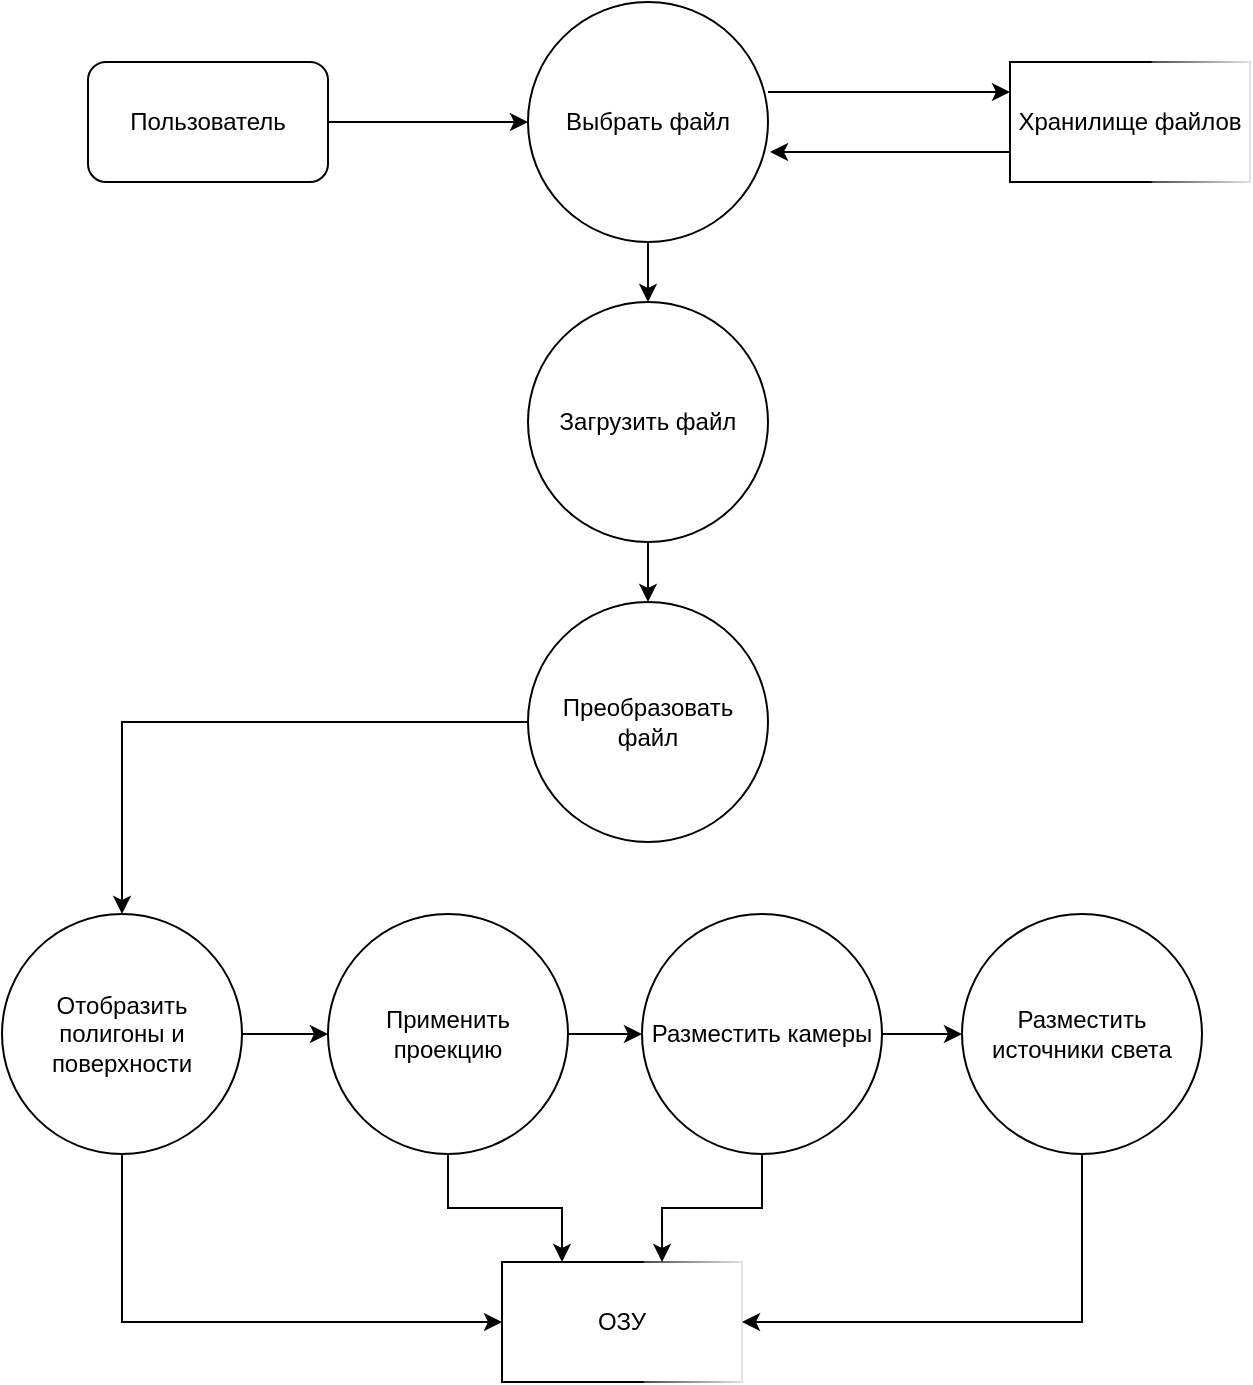 <mxfile version="14.6.6" type="device" pages="8"><diagram id="wHX5zQZdK0YFig0FSWx_" name="1. Загрузка сцены"><mxGraphModel dx="1422" dy="1872" grid="1" gridSize="10" guides="1" tooltips="1" connect="1" arrows="1" fold="1" page="1" pageScale="1" pageWidth="827" pageHeight="1169" math="0" shadow="0"><root><mxCell id="0"/><mxCell id="1" parent="0"/><mxCell id="iFy4hV7i-i_wY7on4dMP-12" value="" style="edgeStyle=orthogonalEdgeStyle;rounded=0;orthogonalLoop=1;jettySize=auto;html=1;" parent="1" source="iFy4hV7i-i_wY7on4dMP-2" target="iFy4hV7i-i_wY7on4dMP-4" edge="1"><mxGeometry relative="1" as="geometry"/></mxCell><mxCell id="iFy4hV7i-i_wY7on4dMP-2" value="Пользователь" style="rounded=1;whiteSpace=wrap;html=1;" parent="1" vertex="1"><mxGeometry x="123" y="-1070" width="120" height="60" as="geometry"/></mxCell><mxCell id="iFy4hV7i-i_wY7on4dMP-11" value="" style="edgeStyle=orthogonalEdgeStyle;rounded=0;orthogonalLoop=1;jettySize=auto;html=1;" parent="1" source="iFy4hV7i-i_wY7on4dMP-4" target="iFy4hV7i-i_wY7on4dMP-9" edge="1"><mxGeometry relative="1" as="geometry"/></mxCell><mxCell id="iFy4hV7i-i_wY7on4dMP-4" value="Выбрать файл" style="ellipse;whiteSpace=wrap;html=1;" parent="1" vertex="1"><mxGeometry x="343" y="-1100" width="120" height="120" as="geometry"/></mxCell><mxCell id="iFy4hV7i-i_wY7on4dMP-5" value="Хранилище файлов" style="rounded=0;whiteSpace=wrap;html=1;perimeterSpacing=0;shadow=0;sketch=0;glass=1;direction=south;" parent="1" vertex="1"><mxGeometry x="584" y="-1070" width="120" height="60" as="geometry"/></mxCell><mxCell id="iFy4hV7i-i_wY7on4dMP-6" value="" style="endArrow=classic;html=1;entryX=0.25;entryY=1;entryDx=0;entryDy=0;" parent="1" target="iFy4hV7i-i_wY7on4dMP-5" edge="1"><mxGeometry width="50" height="50" relative="1" as="geometry"><mxPoint x="463" y="-1055" as="sourcePoint"/><mxPoint x="504" y="-800" as="targetPoint"/></mxGeometry></mxCell><mxCell id="iFy4hV7i-i_wY7on4dMP-7" value="" style="endArrow=classic;html=1;exitX=0.75;exitY=1;exitDx=0;exitDy=0;entryX=1;entryY=0.625;entryDx=0;entryDy=0;entryPerimeter=0;" parent="1" source="iFy4hV7i-i_wY7on4dMP-5" edge="1"><mxGeometry width="50" height="50" relative="1" as="geometry"><mxPoint x="454" y="-750" as="sourcePoint"/><mxPoint x="464" y="-1025" as="targetPoint"/></mxGeometry></mxCell><mxCell id="iFy4hV7i-i_wY7on4dMP-18" value="" style="edgeStyle=orthogonalEdgeStyle;rounded=0;orthogonalLoop=1;jettySize=auto;html=1;" parent="1" source="iFy4hV7i-i_wY7on4dMP-9" target="iFy4hV7i-i_wY7on4dMP-17" edge="1"><mxGeometry relative="1" as="geometry"/></mxCell><mxCell id="iFy4hV7i-i_wY7on4dMP-9" value="Загрузить файл" style="ellipse;whiteSpace=wrap;html=1;" parent="1" vertex="1"><mxGeometry x="343" y="-950" width="120" height="120" as="geometry"/></mxCell><mxCell id="iFy4hV7i-i_wY7on4dMP-20" value="" style="edgeStyle=orthogonalEdgeStyle;rounded=0;orthogonalLoop=1;jettySize=auto;html=1;" parent="1" source="iFy4hV7i-i_wY7on4dMP-17" target="iFy4hV7i-i_wY7on4dMP-19" edge="1"><mxGeometry relative="1" as="geometry"/></mxCell><mxCell id="iFy4hV7i-i_wY7on4dMP-17" value="Преобразовать файл" style="ellipse;whiteSpace=wrap;html=1;" parent="1" vertex="1"><mxGeometry x="343" y="-800" width="120" height="120" as="geometry"/></mxCell><mxCell id="iFy4hV7i-i_wY7on4dMP-25" value="" style="edgeStyle=orthogonalEdgeStyle;rounded=0;orthogonalLoop=1;jettySize=auto;html=1;" parent="1" source="iFy4hV7i-i_wY7on4dMP-19" target="iFy4hV7i-i_wY7on4dMP-24" edge="1"><mxGeometry relative="1" as="geometry"/></mxCell><mxCell id="iFy4hV7i-i_wY7on4dMP-31" style="edgeStyle=orthogonalEdgeStyle;rounded=0;orthogonalLoop=1;jettySize=auto;html=1;exitX=0.5;exitY=1;exitDx=0;exitDy=0;entryX=0.5;entryY=1;entryDx=0;entryDy=0;" parent="1" source="iFy4hV7i-i_wY7on4dMP-19" target="iFy4hV7i-i_wY7on4dMP-21" edge="1"><mxGeometry relative="1" as="geometry"/></mxCell><mxCell id="iFy4hV7i-i_wY7on4dMP-19" value="Отобразить полигоны и поверхности" style="ellipse;whiteSpace=wrap;html=1;" parent="1" vertex="1"><mxGeometry x="80" y="-644" width="120" height="120" as="geometry"/></mxCell><mxCell id="iFy4hV7i-i_wY7on4dMP-21" value="ОЗУ" style="rounded=0;whiteSpace=wrap;html=1;perimeterSpacing=0;shadow=0;sketch=0;glass=1;direction=south;" parent="1" vertex="1"><mxGeometry x="330" y="-470" width="120" height="60" as="geometry"/></mxCell><mxCell id="iFy4hV7i-i_wY7on4dMP-28" value="" style="edgeStyle=orthogonalEdgeStyle;rounded=0;orthogonalLoop=1;jettySize=auto;html=1;" parent="1" source="iFy4hV7i-i_wY7on4dMP-24" target="iFy4hV7i-i_wY7on4dMP-27" edge="1"><mxGeometry relative="1" as="geometry"/></mxCell><mxCell id="iFy4hV7i-i_wY7on4dMP-32" style="edgeStyle=orthogonalEdgeStyle;rounded=0;orthogonalLoop=1;jettySize=auto;html=1;exitX=0.5;exitY=1;exitDx=0;exitDy=0;entryX=0;entryY=0.75;entryDx=0;entryDy=0;" parent="1" source="iFy4hV7i-i_wY7on4dMP-24" target="iFy4hV7i-i_wY7on4dMP-21" edge="1"><mxGeometry relative="1" as="geometry"/></mxCell><mxCell id="iFy4hV7i-i_wY7on4dMP-24" value="Применить проекцию" style="ellipse;whiteSpace=wrap;html=1;" parent="1" vertex="1"><mxGeometry x="243" y="-644" width="120" height="120" as="geometry"/></mxCell><mxCell id="iFy4hV7i-i_wY7on4dMP-30" value="" style="edgeStyle=orthogonalEdgeStyle;rounded=0;orthogonalLoop=1;jettySize=auto;html=1;" parent="1" source="iFy4hV7i-i_wY7on4dMP-27" target="iFy4hV7i-i_wY7on4dMP-29" edge="1"><mxGeometry relative="1" as="geometry"/></mxCell><mxCell id="iFy4hV7i-i_wY7on4dMP-33" style="edgeStyle=orthogonalEdgeStyle;rounded=0;orthogonalLoop=1;jettySize=auto;html=1;exitX=0.5;exitY=1;exitDx=0;exitDy=0;entryX=0;entryY=0.333;entryDx=0;entryDy=0;entryPerimeter=0;" parent="1" source="iFy4hV7i-i_wY7on4dMP-27" target="iFy4hV7i-i_wY7on4dMP-21" edge="1"><mxGeometry relative="1" as="geometry"/></mxCell><mxCell id="iFy4hV7i-i_wY7on4dMP-27" value="Разместить камеры" style="ellipse;whiteSpace=wrap;html=1;" parent="1" vertex="1"><mxGeometry x="400" y="-644" width="120" height="120" as="geometry"/></mxCell><mxCell id="iFy4hV7i-i_wY7on4dMP-34" style="edgeStyle=orthogonalEdgeStyle;rounded=0;orthogonalLoop=1;jettySize=auto;html=1;exitX=0.5;exitY=1;exitDx=0;exitDy=0;entryX=0.5;entryY=0;entryDx=0;entryDy=0;" parent="1" source="iFy4hV7i-i_wY7on4dMP-29" target="iFy4hV7i-i_wY7on4dMP-21" edge="1"><mxGeometry relative="1" as="geometry"/></mxCell><mxCell id="iFy4hV7i-i_wY7on4dMP-29" value="Разместить источники света" style="ellipse;whiteSpace=wrap;html=1;" parent="1" vertex="1"><mxGeometry x="560" y="-644" width="120" height="120" as="geometry"/></mxCell></root></mxGraphModel></diagram><diagram id="L2gtxRwTy8bynWEjWMCb" name="2. Добавление камеры"><mxGraphModel dx="1422" dy="703" grid="1" gridSize="10" guides="1" tooltips="1" connect="1" arrows="1" fold="1" page="1" pageScale="1" pageWidth="827" pageHeight="1169" math="0" shadow="0"><root><mxCell id="F-po1ZoRRb2pLryuzAt8-0"/><mxCell id="F-po1ZoRRb2pLryuzAt8-1" parent="F-po1ZoRRb2pLryuzAt8-0"/><mxCell id="rPnSMXdb9nSs1O3ZMp4N-0" value="Пользователь" style="rounded=1;whiteSpace=wrap;html=1;" vertex="1" parent="F-po1ZoRRb2pLryuzAt8-1"><mxGeometry x="80" y="80" width="120" height="60" as="geometry"/></mxCell><mxCell id="G6WlZ9IbRoCDX2m006No-0" value="Нажал добавить камеру" style="ellipse;whiteSpace=wrap;html=1;" vertex="1" parent="F-po1ZoRRb2pLryuzAt8-1"><mxGeometry x="280" y="50" width="120" height="120" as="geometry"/></mxCell><mxCell id="G6WlZ9IbRoCDX2m006No-1" value="Добавить камеру в список доступных камер" style="ellipse;whiteSpace=wrap;html=1;" vertex="1" parent="F-po1ZoRRb2pLryuzAt8-1"><mxGeometry x="280" y="200" width="120" height="120" as="geometry"/></mxCell><mxCell id="G6WlZ9IbRoCDX2m006No-2" value="Отобразить камеру" style="ellipse;whiteSpace=wrap;html=1;" vertex="1" parent="F-po1ZoRRb2pLryuzAt8-1"><mxGeometry x="280" y="360" width="120" height="120" as="geometry"/></mxCell><mxCell id="G6WlZ9IbRoCDX2m006No-3" value="" style="endArrow=classic;html=1;exitX=1;exitY=0.5;exitDx=0;exitDy=0;" edge="1" parent="F-po1ZoRRb2pLryuzAt8-1" source="G6WlZ9IbRoCDX2m006No-1"><mxGeometry width="50" height="50" relative="1" as="geometry"><mxPoint x="390" y="260" as="sourcePoint"/><mxPoint x="520" y="260" as="targetPoint"/></mxGeometry></mxCell><mxCell id="H9Jf4IGJdIyYA8Ra8Ssa-0" value="ОЗУ" style="rounded=0;whiteSpace=wrap;html=1;perimeterSpacing=0;shadow=0;sketch=0;glass=1;direction=south;" vertex="1" parent="F-po1ZoRRb2pLryuzAt8-1"><mxGeometry x="520" y="230" width="120" height="60" as="geometry"/></mxCell><mxCell id="H9Jf4IGJdIyYA8Ra8Ssa-1" value="" style="endArrow=classic;html=1;exitX=0.5;exitY=1;exitDx=0;exitDy=0;entryX=0.5;entryY=0;entryDx=0;entryDy=0;" edge="1" parent="F-po1ZoRRb2pLryuzAt8-1" source="G6WlZ9IbRoCDX2m006No-1" target="G6WlZ9IbRoCDX2m006No-2"><mxGeometry width="50" height="50" relative="1" as="geometry"><mxPoint x="390" y="260" as="sourcePoint"/><mxPoint x="440" y="210" as="targetPoint"/></mxGeometry></mxCell><mxCell id="H9Jf4IGJdIyYA8Ra8Ssa-2" value="" style="endArrow=classic;html=1;exitX=1;exitY=0.5;exitDx=0;exitDy=0;entryX=0;entryY=0.5;entryDx=0;entryDy=0;" edge="1" parent="F-po1ZoRRb2pLryuzAt8-1" source="rPnSMXdb9nSs1O3ZMp4N-0" target="G6WlZ9IbRoCDX2m006No-0"><mxGeometry width="50" height="50" relative="1" as="geometry"><mxPoint x="390" y="260" as="sourcePoint"/><mxPoint x="440" y="210" as="targetPoint"/></mxGeometry></mxCell><mxCell id="H9Jf4IGJdIyYA8Ra8Ssa-3" value="" style="endArrow=classic;html=1;exitX=0.5;exitY=1;exitDx=0;exitDy=0;entryX=0.5;entryY=0;entryDx=0;entryDy=0;" edge="1" parent="F-po1ZoRRb2pLryuzAt8-1" source="G6WlZ9IbRoCDX2m006No-0" target="G6WlZ9IbRoCDX2m006No-1"><mxGeometry width="50" height="50" relative="1" as="geometry"><mxPoint x="390" y="260" as="sourcePoint"/><mxPoint x="440" y="210" as="targetPoint"/></mxGeometry></mxCell><mxCell id="BdBFTg50wr82WFrUAto3-0" value="" style="endArrow=classic;html=1;exitX=1;exitY=0.5;exitDx=0;exitDy=0;" edge="1" parent="F-po1ZoRRb2pLryuzAt8-1" source="G6WlZ9IbRoCDX2m006No-2"><mxGeometry width="50" height="50" relative="1" as="geometry"><mxPoint x="390" y="310" as="sourcePoint"/><mxPoint x="520" y="420" as="targetPoint"/></mxGeometry></mxCell><mxCell id="BdBFTg50wr82WFrUAto3-1" value="Сцена" style="rounded=0;whiteSpace=wrap;html=1;perimeterSpacing=0;shadow=0;sketch=0;glass=1;direction=south;" vertex="1" parent="F-po1ZoRRb2pLryuzAt8-1"><mxGeometry x="520" y="390" width="120" height="60" as="geometry"/></mxCell></root></mxGraphModel></diagram><diagram id="PYS89tYD2cWFUAVpbRUz" name="3 Редактирование камеры"><mxGraphModel dx="1422" dy="703" grid="1" gridSize="10" guides="1" tooltips="1" connect="1" arrows="1" fold="1" page="1" pageScale="1" pageWidth="827" pageHeight="1169" math="0" shadow="0"><root><mxCell id="u7exsK89DWiM8HYAMMQn-0"/><mxCell id="u7exsK89DWiM8HYAMMQn-1" parent="u7exsK89DWiM8HYAMMQn-0"/><mxCell id="wjiImEH1DrRBjjXvM3NI-0" value="Пользователь" style="rounded=1;whiteSpace=wrap;html=1;" parent="u7exsK89DWiM8HYAMMQn-1" vertex="1"><mxGeometry x="80" y="120" width="120" height="60" as="geometry"/></mxCell><mxCell id="wjiImEH1DrRBjjXvM3NI-2" value="Изменят координаты камеры" style="ellipse;whiteSpace=wrap;html=1;aspect=fixed;" parent="u7exsK89DWiM8HYAMMQn-1" vertex="1"><mxGeometry x="280" y="240" width="110" height="110" as="geometry"/></mxCell><mxCell id="8gbyr2YSXskLJUW-V0I6-0" value="" style="endArrow=classic;html=1;entryX=0;entryY=0.5;entryDx=0;entryDy=0;" parent="u7exsK89DWiM8HYAMMQn-1" target="h_z9DDsKHvJSYZAG1OeI-3" edge="1"><mxGeometry width="50" height="50" relative="1" as="geometry"><mxPoint x="200" y="150" as="sourcePoint"/><mxPoint x="440" y="330" as="targetPoint"/></mxGeometry></mxCell><mxCell id="h_z9DDsKHvJSYZAG1OeI-0" value="ОЗУ" style="rounded=0;whiteSpace=wrap;html=1;perimeterSpacing=0;shadow=0;sketch=0;glass=1;direction=south;" parent="u7exsK89DWiM8HYAMMQn-1" vertex="1"><mxGeometry x="510" y="265" width="120" height="60" as="geometry"/></mxCell><mxCell id="h_z9DDsKHvJSYZAG1OeI-8" value="" style="edgeStyle=orthogonalEdgeStyle;rounded=0;orthogonalLoop=1;jettySize=auto;html=1;" parent="u7exsK89DWiM8HYAMMQn-1" source="h_z9DDsKHvJSYZAG1OeI-3" target="wjiImEH1DrRBjjXvM3NI-2" edge="1"><mxGeometry relative="1" as="geometry"/></mxCell><mxCell id="h_z9DDsKHvJSYZAG1OeI-3" value="Двигает камеру за гизмос" style="ellipse;whiteSpace=wrap;html=1;aspect=fixed;" parent="u7exsK89DWiM8HYAMMQn-1" vertex="1"><mxGeometry x="280" y="95" width="110" height="110" as="geometry"/></mxCell><mxCell id="uXNB5jR8bKI6TNHG9Yg5-0" value="" style="endArrow=classic;html=1;entryX=0;entryY=0.5;entryDx=0;entryDy=0;rounded=0;" edge="1" parent="u7exsK89DWiM8HYAMMQn-1" target="wjiImEH1DrRBjjXvM3NI-2"><mxGeometry width="50" height="50" relative="1" as="geometry"><mxPoint x="240" y="150" as="sourcePoint"/><mxPoint x="440" y="320" as="targetPoint"/><Array as="points"><mxPoint x="240" y="295"/></Array></mxGeometry></mxCell><mxCell id="uXNB5jR8bKI6TNHG9Yg5-1" value="" style="endArrow=classic;html=1;exitX=1;exitY=0.5;exitDx=0;exitDy=0;entryX=0.5;entryY=1;entryDx=0;entryDy=0;" edge="1" parent="u7exsK89DWiM8HYAMMQn-1" source="wjiImEH1DrRBjjXvM3NI-2" target="h_z9DDsKHvJSYZAG1OeI-0"><mxGeometry width="50" height="50" relative="1" as="geometry"><mxPoint x="390" y="370" as="sourcePoint"/><mxPoint x="440" y="320" as="targetPoint"/></mxGeometry></mxCell><mxCell id="Sal486Y425mbN5yifP2d-0" value="Отобразить камеру" style="ellipse;whiteSpace=wrap;html=1;" vertex="1" parent="u7exsK89DWiM8HYAMMQn-1"><mxGeometry x="275" y="390" width="120" height="120" as="geometry"/></mxCell><mxCell id="Sal486Y425mbN5yifP2d-1" value="" style="endArrow=classic;html=1;exitX=1;exitY=0.5;exitDx=0;exitDy=0;entryX=0.5;entryY=1;entryDx=0;entryDy=0;" edge="1" parent="u7exsK89DWiM8HYAMMQn-1" source="Sal486Y425mbN5yifP2d-0" target="Sal486Y425mbN5yifP2d-2"><mxGeometry width="50" height="50" relative="1" as="geometry"><mxPoint x="390" y="340" as="sourcePoint"/><mxPoint x="520" y="450" as="targetPoint"/></mxGeometry></mxCell><mxCell id="Sal486Y425mbN5yifP2d-2" value="Сцена" style="rounded=0;whiteSpace=wrap;html=1;perimeterSpacing=0;shadow=0;sketch=0;glass=1;direction=south;" vertex="1" parent="u7exsK89DWiM8HYAMMQn-1"><mxGeometry x="510" y="420" width="120" height="60" as="geometry"/></mxCell><mxCell id="Sal486Y425mbN5yifP2d-3" value="" style="endArrow=classic;html=1;exitX=0.5;exitY=1;exitDx=0;exitDy=0;entryX=0.5;entryY=0;entryDx=0;entryDy=0;" edge="1" parent="u7exsK89DWiM8HYAMMQn-1" source="wjiImEH1DrRBjjXvM3NI-2" target="Sal486Y425mbN5yifP2d-0"><mxGeometry width="50" height="50" relative="1" as="geometry"><mxPoint x="390" y="370" as="sourcePoint"/><mxPoint x="440" y="320" as="targetPoint"/></mxGeometry></mxCell></root></mxGraphModel></diagram><diagram id="GAtJqUrTTC6IxfNYXQbZ" name="4. Удаление камеры"><mxGraphModel dx="1422" dy="703" grid="1" gridSize="10" guides="1" tooltips="1" connect="1" arrows="1" fold="1" page="1" pageScale="1" pageWidth="827" pageHeight="1169" math="0" shadow="0"><root><mxCell id="kO7oUEWqsqiJ01yDoDvi-0"/><mxCell id="kO7oUEWqsqiJ01yDoDvi-1" parent="kO7oUEWqsqiJ01yDoDvi-0"/><mxCell id="Ea5MhOUzQmw2bOOr71Ak-0" value="Пользователь" style="rounded=1;whiteSpace=wrap;html=1;" vertex="1" parent="kO7oUEWqsqiJ01yDoDvi-1"><mxGeometry x="80" y="120" width="120" height="60" as="geometry"/></mxCell><mxCell id="Ea5MhOUzQmw2bOOr71Ak-1" value="Удалить камеру" style="ellipse;whiteSpace=wrap;html=1;aspect=fixed;" vertex="1" parent="kO7oUEWqsqiJ01yDoDvi-1"><mxGeometry x="280" y="240" width="110" height="110" as="geometry"/></mxCell><mxCell id="Ea5MhOUzQmw2bOOr71Ak-2" value="" style="endArrow=classic;html=1;entryX=0;entryY=0.5;entryDx=0;entryDy=0;" edge="1" parent="kO7oUEWqsqiJ01yDoDvi-1" target="Ea5MhOUzQmw2bOOr71Ak-5"><mxGeometry width="50" height="50" relative="1" as="geometry"><mxPoint x="200" y="150" as="sourcePoint"/><mxPoint x="440" y="330" as="targetPoint"/></mxGeometry></mxCell><mxCell id="Ea5MhOUzQmw2bOOr71Ak-3" value="ОЗУ" style="rounded=0;whiteSpace=wrap;html=1;perimeterSpacing=0;shadow=0;sketch=0;glass=1;direction=south;" vertex="1" parent="kO7oUEWqsqiJ01yDoDvi-1"><mxGeometry x="510" y="265" width="120" height="60" as="geometry"/></mxCell><mxCell id="Ea5MhOUzQmw2bOOr71Ak-4" value="" style="edgeStyle=orthogonalEdgeStyle;rounded=0;orthogonalLoop=1;jettySize=auto;html=1;" edge="1" parent="kO7oUEWqsqiJ01yDoDvi-1" source="Ea5MhOUzQmw2bOOr71Ak-5" target="Ea5MhOUzQmw2bOOr71Ak-1"><mxGeometry relative="1" as="geometry"/></mxCell><mxCell id="Ea5MhOUzQmw2bOOr71Ak-5" value="Выбрать камеру для удаления" style="ellipse;whiteSpace=wrap;html=1;aspect=fixed;" vertex="1" parent="kO7oUEWqsqiJ01yDoDvi-1"><mxGeometry x="280" y="95" width="110" height="110" as="geometry"/></mxCell><mxCell id="Ea5MhOUzQmw2bOOr71Ak-7" value="" style="endArrow=classic;html=1;exitX=1;exitY=0.5;exitDx=0;exitDy=0;entryX=0.5;entryY=1;entryDx=0;entryDy=0;" edge="1" parent="kO7oUEWqsqiJ01yDoDvi-1" source="Ea5MhOUzQmw2bOOr71Ak-1" target="Ea5MhOUzQmw2bOOr71Ak-3"><mxGeometry width="50" height="50" relative="1" as="geometry"><mxPoint x="390" y="370" as="sourcePoint"/><mxPoint x="440" y="320" as="targetPoint"/></mxGeometry></mxCell><mxCell id="Ea5MhOUzQmw2bOOr71Ak-12" value="Удалить камеру&lt;br&gt;со сцены" style="ellipse;whiteSpace=wrap;html=1;aspect=fixed;" vertex="1" parent="kO7oUEWqsqiJ01yDoDvi-1"><mxGeometry x="280" y="400" width="110" height="110" as="geometry"/></mxCell><mxCell id="Ea5MhOUzQmw2bOOr71Ak-13" value="" style="endArrow=classic;html=1;exitX=0.5;exitY=1;exitDx=0;exitDy=0;entryX=0.5;entryY=0;entryDx=0;entryDy=0;" edge="1" parent="kO7oUEWqsqiJ01yDoDvi-1" source="Ea5MhOUzQmw2bOOr71Ak-1" target="Ea5MhOUzQmw2bOOr71Ak-12"><mxGeometry width="50" height="50" relative="1" as="geometry"><mxPoint x="390" y="400" as="sourcePoint"/><mxPoint x="440" y="350" as="targetPoint"/></mxGeometry></mxCell></root></mxGraphModel></diagram><diagram id="ldpvPwlqIAzBgAJAuHBf" name="- Манипуляции с освещением"><mxGraphModel dx="1422" dy="703" grid="1" gridSize="10" guides="1" tooltips="1" connect="1" arrows="1" fold="1" page="1" pageScale="1" pageWidth="827" pageHeight="1169" math="0" shadow="0"><root><mxCell id="NEDpXRc_ZG9diGuqLRm_-0"/><mxCell id="NEDpXRc_ZG9diGuqLRm_-1" parent="NEDpXRc_ZG9diGuqLRm_-0"/><mxCell id="Pdcc5h1C9O92RgmgP_80-0" value="Пользователь" style="rounded=1;whiteSpace=wrap;html=1;" parent="NEDpXRc_ZG9diGuqLRm_-1" vertex="1"><mxGeometry x="80" y="120" width="120" height="60" as="geometry"/></mxCell><mxCell id="Pdcc5h1C9O92RgmgP_80-1" style="edgeStyle=orthogonalEdgeStyle;rounded=0;orthogonalLoop=1;jettySize=auto;html=1;exitX=1;exitY=0.5;exitDx=0;exitDy=0;entryX=1;entryY=0.583;entryDx=0;entryDy=0;entryPerimeter=0;" parent="NEDpXRc_ZG9diGuqLRm_-1" source="Pdcc5h1C9O92RgmgP_80-2" target="Pdcc5h1C9O92RgmgP_80-4" edge="1"><mxGeometry relative="1" as="geometry"/></mxCell><mxCell id="Pdcc5h1C9O92RgmgP_80-2" value="Манипуляции&lt;br&gt;с источником&lt;br&gt;света" style="ellipse;whiteSpace=wrap;html=1;aspect=fixed;" parent="NEDpXRc_ZG9diGuqLRm_-1" vertex="1"><mxGeometry x="280" y="240" width="110" height="110" as="geometry"/></mxCell><mxCell id="Pdcc5h1C9O92RgmgP_80-3" value="" style="endArrow=classic;html=1;entryX=0;entryY=0.5;entryDx=0;entryDy=0;" parent="NEDpXRc_ZG9diGuqLRm_-1" target="Pdcc5h1C9O92RgmgP_80-7" edge="1"><mxGeometry width="50" height="50" relative="1" as="geometry"><mxPoint x="200" y="150" as="sourcePoint"/><mxPoint x="440" y="330" as="targetPoint"/></mxGeometry></mxCell><mxCell id="Pdcc5h1C9O92RgmgP_80-4" value="Сцена" style="rounded=0;whiteSpace=wrap;html=1;perimeterSpacing=0;shadow=0;sketch=0;glass=1;direction=south;" parent="NEDpXRc_ZG9diGuqLRm_-1" vertex="1"><mxGeometry x="510" y="120" width="120" height="60" as="geometry"/></mxCell><mxCell id="Pdcc5h1C9O92RgmgP_80-5" value="" style="endArrow=classic;html=1;entryX=0.25;entryY=1;entryDx=0;entryDy=0;" parent="NEDpXRc_ZG9diGuqLRm_-1" target="Pdcc5h1C9O92RgmgP_80-4" edge="1"><mxGeometry width="50" height="50" relative="1" as="geometry"><mxPoint x="392" y="135" as="sourcePoint"/><mxPoint x="440" y="330" as="targetPoint"/></mxGeometry></mxCell><mxCell id="Pdcc5h1C9O92RgmgP_80-6" value="" style="edgeStyle=orthogonalEdgeStyle;rounded=0;orthogonalLoop=1;jettySize=auto;html=1;" parent="NEDpXRc_ZG9diGuqLRm_-1" source="Pdcc5h1C9O92RgmgP_80-7" target="Pdcc5h1C9O92RgmgP_80-2" edge="1"><mxGeometry relative="1" as="geometry"/></mxCell><mxCell id="Pdcc5h1C9O92RgmgP_80-7" value="Выбор источника&lt;br&gt;света" style="ellipse;whiteSpace=wrap;html=1;aspect=fixed;" parent="NEDpXRc_ZG9diGuqLRm_-1" vertex="1"><mxGeometry x="280" y="95" width="110" height="110" as="geometry"/></mxCell><mxCell id="Pdcc5h1C9O92RgmgP_80-8" value="" style="endArrow=classic;html=1;exitX=0.633;exitY=1.017;exitDx=0;exitDy=0;exitPerimeter=0;entryX=1.018;entryY=0.582;entryDx=0;entryDy=0;entryPerimeter=0;" parent="NEDpXRc_ZG9diGuqLRm_-1" source="Pdcc5h1C9O92RgmgP_80-4" target="Pdcc5h1C9O92RgmgP_80-7" edge="1"><mxGeometry width="50" height="50" relative="1" as="geometry"><mxPoint x="390" y="390" as="sourcePoint"/><mxPoint x="440" y="340" as="targetPoint"/></mxGeometry></mxCell></root></mxGraphModel></diagram><diagram id="xigyRdEgZgJG0iJHwmRR" name="- Манипуляции с полигонами"><mxGraphModel dx="1422" dy="703" grid="1" gridSize="10" guides="1" tooltips="1" connect="1" arrows="1" fold="1" page="1" pageScale="1" pageWidth="827" pageHeight="1169" math="0" shadow="0"><root><mxCell id="sN5-bN-5FfkDqnTMSJ6F-0"/><mxCell id="sN5-bN-5FfkDqnTMSJ6F-1" parent="sN5-bN-5FfkDqnTMSJ6F-0"/><mxCell id="KD8Sljwy1xrNXL0P82fh-0" value="Пользователь" style="rounded=1;whiteSpace=wrap;html=1;" parent="sN5-bN-5FfkDqnTMSJ6F-1" vertex="1"><mxGeometry x="80" y="120" width="120" height="60" as="geometry"/></mxCell><mxCell id="KD8Sljwy1xrNXL0P82fh-1" style="edgeStyle=orthogonalEdgeStyle;rounded=0;orthogonalLoop=1;jettySize=auto;html=1;exitX=1;exitY=0.5;exitDx=0;exitDy=0;entryX=1;entryY=0.583;entryDx=0;entryDy=0;entryPerimeter=0;" parent="sN5-bN-5FfkDqnTMSJ6F-1" source="KD8Sljwy1xrNXL0P82fh-2" target="KD8Sljwy1xrNXL0P82fh-4" edge="1"><mxGeometry relative="1" as="geometry"/></mxCell><mxCell id="KD8Sljwy1xrNXL0P82fh-2" value="Манипуляции&lt;br&gt;с источником&lt;br&gt;света" style="ellipse;whiteSpace=wrap;html=1;aspect=fixed;" parent="sN5-bN-5FfkDqnTMSJ6F-1" vertex="1"><mxGeometry x="280" y="240" width="110" height="110" as="geometry"/></mxCell><mxCell id="KD8Sljwy1xrNXL0P82fh-3" value="" style="endArrow=classic;html=1;entryX=0;entryY=0.5;entryDx=0;entryDy=0;" parent="sN5-bN-5FfkDqnTMSJ6F-1" target="KD8Sljwy1xrNXL0P82fh-7" edge="1"><mxGeometry width="50" height="50" relative="1" as="geometry"><mxPoint x="200" y="150" as="sourcePoint"/><mxPoint x="440" y="330" as="targetPoint"/></mxGeometry></mxCell><mxCell id="KD8Sljwy1xrNXL0P82fh-4" value="Сцена" style="rounded=0;whiteSpace=wrap;html=1;perimeterSpacing=0;shadow=0;sketch=0;glass=1;direction=south;" parent="sN5-bN-5FfkDqnTMSJ6F-1" vertex="1"><mxGeometry x="510" y="120" width="120" height="60" as="geometry"/></mxCell><mxCell id="KD8Sljwy1xrNXL0P82fh-5" value="" style="endArrow=classic;html=1;entryX=0.25;entryY=1;entryDx=0;entryDy=0;" parent="sN5-bN-5FfkDqnTMSJ6F-1" target="KD8Sljwy1xrNXL0P82fh-4" edge="1"><mxGeometry width="50" height="50" relative="1" as="geometry"><mxPoint x="392" y="135" as="sourcePoint"/><mxPoint x="440" y="330" as="targetPoint"/></mxGeometry></mxCell><mxCell id="KD8Sljwy1xrNXL0P82fh-6" value="" style="edgeStyle=orthogonalEdgeStyle;rounded=0;orthogonalLoop=1;jettySize=auto;html=1;" parent="sN5-bN-5FfkDqnTMSJ6F-1" source="KD8Sljwy1xrNXL0P82fh-7" target="KD8Sljwy1xrNXL0P82fh-2" edge="1"><mxGeometry relative="1" as="geometry"/></mxCell><mxCell id="KD8Sljwy1xrNXL0P82fh-7" value="Выбор модели" style="ellipse;whiteSpace=wrap;html=1;aspect=fixed;" parent="sN5-bN-5FfkDqnTMSJ6F-1" vertex="1"><mxGeometry x="280" y="95" width="110" height="110" as="geometry"/></mxCell><mxCell id="KD8Sljwy1xrNXL0P82fh-8" value="" style="endArrow=classic;html=1;exitX=0.633;exitY=1.017;exitDx=0;exitDy=0;exitPerimeter=0;entryX=1.018;entryY=0.582;entryDx=0;entryDy=0;entryPerimeter=0;" parent="sN5-bN-5FfkDqnTMSJ6F-1" source="KD8Sljwy1xrNXL0P82fh-4" target="KD8Sljwy1xrNXL0P82fh-7" edge="1"><mxGeometry width="50" height="50" relative="1" as="geometry"><mxPoint x="390" y="390" as="sourcePoint"/><mxPoint x="440" y="340" as="targetPoint"/></mxGeometry></mxCell></root></mxGraphModel></diagram><diagram id="wCTm3KRk0QBFfaNWtB4g" name="- Сохранение сцены"><mxGraphModel dx="1422" dy="703" grid="1" gridSize="10" guides="1" tooltips="1" connect="1" arrows="1" fold="1" page="1" pageScale="1" pageWidth="827" pageHeight="1169" math="0" shadow="0"><root><mxCell id="uGKZfpXomErUo0DqBVCT-0"/><mxCell id="uGKZfpXomErUo0DqBVCT-1" parent="uGKZfpXomErUo0DqBVCT-0"/><mxCell id="STv4_GdWtF-mCLxgJ38l-0" value="Сохранить сцену" style="ellipse;whiteSpace=wrap;html=1;" parent="uGKZfpXomErUo0DqBVCT-1" vertex="1"><mxGeometry x="280" y="70" width="120" height="120" as="geometry"/></mxCell><mxCell id="STv4_GdWtF-mCLxgJ38l-1" value="Пользователь" style="rounded=1;whiteSpace=wrap;html=1;" parent="uGKZfpXomErUo0DqBVCT-1" vertex="1"><mxGeometry x="60" y="100" width="120" height="60" as="geometry"/></mxCell><mxCell id="STv4_GdWtF-mCLxgJ38l-2" value="Сцена" style="rounded=0;whiteSpace=wrap;html=1;perimeterSpacing=0;shadow=0;sketch=0;glass=1;direction=south;" parent="uGKZfpXomErUo0DqBVCT-1" vertex="1"><mxGeometry x="520" y="100" width="120" height="60" as="geometry"/></mxCell><mxCell id="STv4_GdWtF-mCLxgJ38l-3" value="" style="endArrow=classic;html=1;exitX=1;exitY=0.5;exitDx=0;exitDy=0;" parent="uGKZfpXomErUo0DqBVCT-1" source="STv4_GdWtF-mCLxgJ38l-1" edge="1"><mxGeometry width="50" height="50" relative="1" as="geometry"><mxPoint x="390" y="420" as="sourcePoint"/><mxPoint x="278" y="130" as="targetPoint"/></mxGeometry></mxCell><mxCell id="STv4_GdWtF-mCLxgJ38l-4" value="" style="endArrow=classic;html=1;entryX=0.25;entryY=1;entryDx=0;entryDy=0;" parent="uGKZfpXomErUo0DqBVCT-1" target="STv4_GdWtF-mCLxgJ38l-2" edge="1"><mxGeometry width="50" height="50" relative="1" as="geometry"><mxPoint x="399" y="115" as="sourcePoint"/><mxPoint x="440" y="370" as="targetPoint"/></mxGeometry></mxCell><mxCell id="STv4_GdWtF-mCLxgJ38l-5" value="" style="endArrow=classic;html=1;exitX=0.75;exitY=1;exitDx=0;exitDy=0;entryX=1;entryY=0.625;entryDx=0;entryDy=0;entryPerimeter=0;" parent="uGKZfpXomErUo0DqBVCT-1" source="STv4_GdWtF-mCLxgJ38l-2" target="STv4_GdWtF-mCLxgJ38l-0" edge="1"><mxGeometry width="50" height="50" relative="1" as="geometry"><mxPoint x="390" y="420" as="sourcePoint"/><mxPoint x="440" y="370" as="targetPoint"/></mxGeometry></mxCell><mxCell id="STv4_GdWtF-mCLxgJ38l-6" value="Выбрать формат" style="ellipse;whiteSpace=wrap;html=1;" parent="uGKZfpXomErUo0DqBVCT-1" vertex="1"><mxGeometry x="280" y="240" width="120" height="120" as="geometry"/></mxCell><mxCell id="STv4_GdWtF-mCLxgJ38l-7" value="" style="endArrow=classic;html=1;exitX=0.5;exitY=1;exitDx=0;exitDy=0;entryX=0.5;entryY=0;entryDx=0;entryDy=0;" parent="uGKZfpXomErUo0DqBVCT-1" source="STv4_GdWtF-mCLxgJ38l-0" target="STv4_GdWtF-mCLxgJ38l-6" edge="1"><mxGeometry width="50" height="50" relative="1" as="geometry"><mxPoint x="390" y="420" as="sourcePoint"/><mxPoint x="440" y="370" as="targetPoint"/></mxGeometry></mxCell><mxCell id="STv4_GdWtF-mCLxgJ38l-8" value="Хранилище файлов" style="rounded=0;whiteSpace=wrap;html=1;perimeterSpacing=0;shadow=0;sketch=0;glass=1;direction=south;" parent="uGKZfpXomErUo0DqBVCT-1" vertex="1"><mxGeometry x="520" y="270" width="120" height="60" as="geometry"/></mxCell><mxCell id="STv4_GdWtF-mCLxgJ38l-9" value="" style="endArrow=classic;html=1;entryX=0.5;entryY=1;entryDx=0;entryDy=0;" parent="uGKZfpXomErUo0DqBVCT-1" target="STv4_GdWtF-mCLxgJ38l-8" edge="1"><mxGeometry width="50" height="50" relative="1" as="geometry"><mxPoint x="402" y="300" as="sourcePoint"/><mxPoint x="440" y="370" as="targetPoint"/></mxGeometry></mxCell><mxCell id="STv4_GdWtF-mCLxgJ38l-10" value="" style="endArrow=classic;html=1;exitX=0;exitY=0.5;exitDx=0;exitDy=0;rounded=0;" parent="uGKZfpXomErUo0DqBVCT-1" source="STv4_GdWtF-mCLxgJ38l-6" edge="1"><mxGeometry width="50" height="50" relative="1" as="geometry"><mxPoint x="390" y="390" as="sourcePoint"/><mxPoint x="150" y="163" as="targetPoint"/><Array as="points"><mxPoint x="150" y="300"/></Array></mxGeometry></mxCell><mxCell id="STv4_GdWtF-mCLxgJ38l-11" value="" style="endArrow=classic;html=1;entryX=0.017;entryY=0.658;entryDx=0;entryDy=0;entryPerimeter=0;rounded=0;" parent="uGKZfpXomErUo0DqBVCT-1" target="STv4_GdWtF-mCLxgJ38l-6" edge="1"><mxGeometry width="50" height="50" relative="1" as="geometry"><mxPoint x="120" y="163" as="sourcePoint"/><mxPoint x="120" y="320" as="targetPoint"/><Array as="points"><mxPoint x="120" y="319"/></Array></mxGeometry></mxCell></root></mxGraphModel></diagram><diagram id="Rgm9S-m9PTLbpmyZ6zp-" name="- Фотореалистичный рендер"><mxGraphModel dx="1422" dy="703" grid="1" gridSize="10" guides="1" tooltips="1" connect="1" arrows="1" fold="1" page="1" pageScale="1" pageWidth="827" pageHeight="1169" math="0" shadow="0"><root><mxCell id="Uj6cRCHocL-idoNxxagj-0"/><mxCell id="Uj6cRCHocL-idoNxxagj-1" parent="Uj6cRCHocL-idoNxxagj-0"/><mxCell id="WFOZSKMJIpBtjvlPKZcc-0" value="Сформировать&lt;br&gt;фотореалистный&lt;br&gt;рендер" style="ellipse;whiteSpace=wrap;html=1;" parent="Uj6cRCHocL-idoNxxagj-1" vertex="1"><mxGeometry x="280" y="70" width="120" height="120" as="geometry"/></mxCell><mxCell id="WFOZSKMJIpBtjvlPKZcc-1" value="Пользователь" style="rounded=1;whiteSpace=wrap;html=1;" parent="Uj6cRCHocL-idoNxxagj-1" vertex="1"><mxGeometry x="60" y="100" width="120" height="60" as="geometry"/></mxCell><mxCell id="WFOZSKMJIpBtjvlPKZcc-2" value="Сцена" style="rounded=0;whiteSpace=wrap;html=1;perimeterSpacing=0;shadow=0;sketch=0;glass=1;direction=south;" parent="Uj6cRCHocL-idoNxxagj-1" vertex="1"><mxGeometry x="520" y="100" width="120" height="60" as="geometry"/></mxCell><mxCell id="WFOZSKMJIpBtjvlPKZcc-3" value="" style="endArrow=classic;html=1;exitX=1;exitY=0.5;exitDx=0;exitDy=0;" parent="Uj6cRCHocL-idoNxxagj-1" source="WFOZSKMJIpBtjvlPKZcc-1" edge="1"><mxGeometry width="50" height="50" relative="1" as="geometry"><mxPoint x="390" y="420" as="sourcePoint"/><mxPoint x="278" y="130" as="targetPoint"/></mxGeometry></mxCell><mxCell id="WFOZSKMJIpBtjvlPKZcc-4" value="" style="endArrow=classic;html=1;entryX=0.25;entryY=1;entryDx=0;entryDy=0;" parent="Uj6cRCHocL-idoNxxagj-1" target="WFOZSKMJIpBtjvlPKZcc-2" edge="1"><mxGeometry width="50" height="50" relative="1" as="geometry"><mxPoint x="399" y="115" as="sourcePoint"/><mxPoint x="440" y="370" as="targetPoint"/></mxGeometry></mxCell><mxCell id="WFOZSKMJIpBtjvlPKZcc-5" value="" style="endArrow=classic;html=1;exitX=0.75;exitY=1;exitDx=0;exitDy=0;entryX=1;entryY=0.625;entryDx=0;entryDy=0;entryPerimeter=0;" parent="Uj6cRCHocL-idoNxxagj-1" source="WFOZSKMJIpBtjvlPKZcc-2" target="WFOZSKMJIpBtjvlPKZcc-0" edge="1"><mxGeometry width="50" height="50" relative="1" as="geometry"><mxPoint x="390" y="420" as="sourcePoint"/><mxPoint x="440" y="370" as="targetPoint"/></mxGeometry></mxCell><mxCell id="WFOZSKMJIpBtjvlPKZcc-6" value="Выбрать формат&lt;br&gt;файла" style="ellipse;whiteSpace=wrap;html=1;" parent="Uj6cRCHocL-idoNxxagj-1" vertex="1"><mxGeometry x="280" y="240" width="120" height="120" as="geometry"/></mxCell><mxCell id="WFOZSKMJIpBtjvlPKZcc-7" value="" style="endArrow=classic;html=1;exitX=0.5;exitY=1;exitDx=0;exitDy=0;entryX=0.5;entryY=0;entryDx=0;entryDy=0;" parent="Uj6cRCHocL-idoNxxagj-1" source="WFOZSKMJIpBtjvlPKZcc-0" target="WFOZSKMJIpBtjvlPKZcc-6" edge="1"><mxGeometry width="50" height="50" relative="1" as="geometry"><mxPoint x="390" y="420" as="sourcePoint"/><mxPoint x="440" y="370" as="targetPoint"/></mxGeometry></mxCell><mxCell id="WFOZSKMJIpBtjvlPKZcc-8" value="Хранилище файлов" style="rounded=0;whiteSpace=wrap;html=1;perimeterSpacing=0;shadow=0;sketch=0;glass=1;direction=south;" parent="Uj6cRCHocL-idoNxxagj-1" vertex="1"><mxGeometry x="520" y="270" width="120" height="60" as="geometry"/></mxCell><mxCell id="WFOZSKMJIpBtjvlPKZcc-9" value="" style="endArrow=classic;html=1;entryX=0.5;entryY=1;entryDx=0;entryDy=0;" parent="Uj6cRCHocL-idoNxxagj-1" target="WFOZSKMJIpBtjvlPKZcc-8" edge="1"><mxGeometry width="50" height="50" relative="1" as="geometry"><mxPoint x="402" y="300" as="sourcePoint"/><mxPoint x="440" y="370" as="targetPoint"/></mxGeometry></mxCell><mxCell id="WFOZSKMJIpBtjvlPKZcc-10" value="" style="endArrow=classic;html=1;exitX=0;exitY=0.5;exitDx=0;exitDy=0;rounded=0;" parent="Uj6cRCHocL-idoNxxagj-1" source="WFOZSKMJIpBtjvlPKZcc-6" edge="1"><mxGeometry width="50" height="50" relative="1" as="geometry"><mxPoint x="390" y="390" as="sourcePoint"/><mxPoint x="150" y="163" as="targetPoint"/><Array as="points"><mxPoint x="150" y="300"/></Array></mxGeometry></mxCell><mxCell id="WFOZSKMJIpBtjvlPKZcc-11" value="" style="endArrow=classic;html=1;entryX=0.017;entryY=0.658;entryDx=0;entryDy=0;entryPerimeter=0;rounded=0;" parent="Uj6cRCHocL-idoNxxagj-1" target="WFOZSKMJIpBtjvlPKZcc-6" edge="1"><mxGeometry width="50" height="50" relative="1" as="geometry"><mxPoint x="120" y="163" as="sourcePoint"/><mxPoint x="120" y="320" as="targetPoint"/><Array as="points"><mxPoint x="120" y="319"/></Array></mxGeometry></mxCell></root></mxGraphModel></diagram></mxfile>